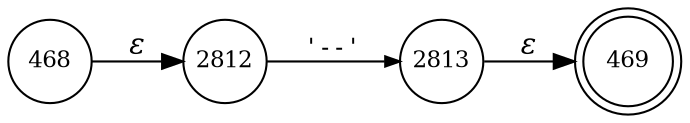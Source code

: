 digraph ATN {
rankdir=LR;
s469[fontsize=11, label="469", shape=doublecircle, fixedsize=true, width=.6];
s468[fontsize=11,label="468", shape=circle, fixedsize=true, width=.55, peripheries=1];
s2812[fontsize=11,label="2812", shape=circle, fixedsize=true, width=.55, peripheries=1];
s2813[fontsize=11,label="2813", shape=circle, fixedsize=true, width=.55, peripheries=1];
s468 -> s2812 [fontname="Times-Italic", label="&epsilon;"];
s2812 -> s2813 [fontsize=11, fontname="Courier", arrowsize=.7, label = "'--'", arrowhead = normal];
s2813 -> s469 [fontname="Times-Italic", label="&epsilon;"];
}